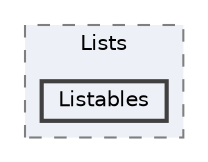 digraph "C:/Users/HP/Documents/GitHub/Minero-Game/Classes/Lists/Listables"
{
 // LATEX_PDF_SIZE
  bgcolor="transparent";
  edge [fontname=Helvetica,fontsize=10,labelfontname=Helvetica,labelfontsize=10];
  node [fontname=Helvetica,fontsize=10,shape=box,height=0.2,width=0.4];
  compound=true
  subgraph clusterdir_e49b1e45b16f82f48d01774c548e164c {
    graph [ bgcolor="#edf0f7", pencolor="grey50", label="Lists", fontname=Helvetica,fontsize=10 style="filled,dashed", URL="dir_e49b1e45b16f82f48d01774c548e164c.html",tooltip=""]
  dir_c127f17ce7f9c1bc8dea06f1f59fcb5c [label="Listables", fillcolor="#edf0f7", color="grey25", style="filled,bold", URL="dir_c127f17ce7f9c1bc8dea06f1f59fcb5c.html",tooltip=""];
  }
}
